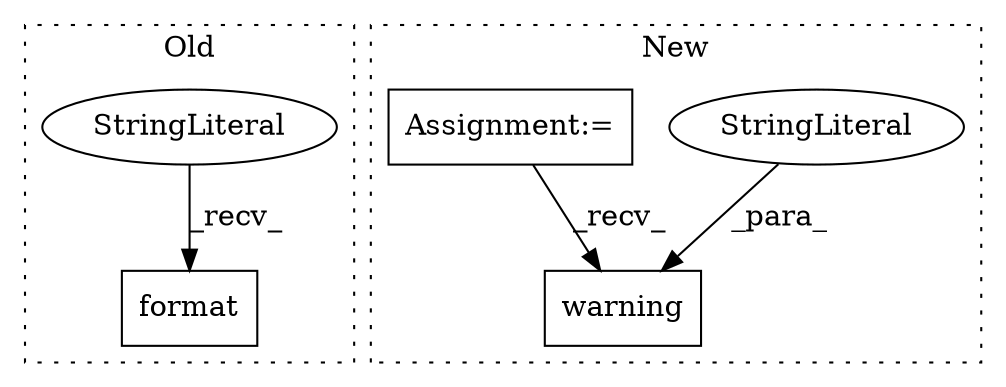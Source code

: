 digraph G {
subgraph cluster0 {
1 [label="format" a="32" s="18832,18865" l="7,1" shape="box"];
3 [label="StringLiteral" a="45" s="18698" l="133" shape="ellipse"];
label = "Old";
style="dotted";
}
subgraph cluster1 {
2 [label="warning" a="32" s="18886,19080" l="8,1" shape="box"];
4 [label="StringLiteral" a="45" s="18894" l="143" shape="ellipse"];
5 [label="Assignment:=" a="7" s="18320" l="7" shape="box"];
label = "New";
style="dotted";
}
3 -> 1 [label="_recv_"];
4 -> 2 [label="_para_"];
5 -> 2 [label="_recv_"];
}